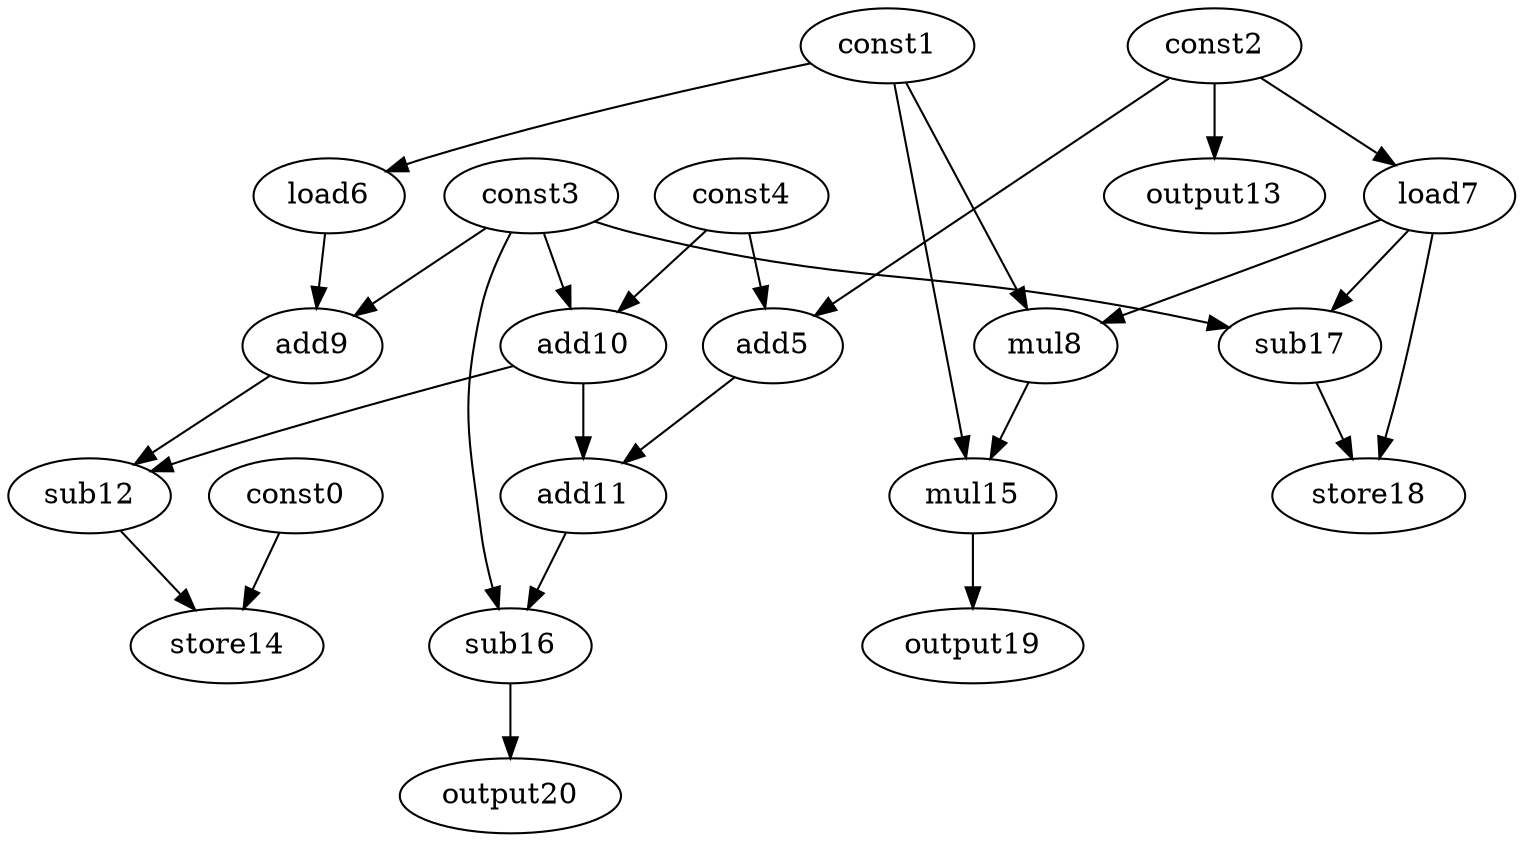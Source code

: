 digraph G { 
const0[opcode=const]; 
const1[opcode=const]; 
const2[opcode=const]; 
const3[opcode=const]; 
const4[opcode=const]; 
add5[opcode=add]; 
load6[opcode=load]; 
load7[opcode=load]; 
mul8[opcode=mul]; 
add9[opcode=add]; 
add10[opcode=add]; 
add11[opcode=add]; 
sub12[opcode=sub]; 
output13[opcode=output]; 
store14[opcode=store]; 
mul15[opcode=mul]; 
sub16[opcode=sub]; 
sub17[opcode=sub]; 
store18[opcode=store]; 
output19[opcode=output]; 
output20[opcode=output]; 
const2->add5[operand=0];
const4->add5[operand=1];
const1->load6[operand=0];
const2->load7[operand=0];
const3->add10[operand=0];
const4->add10[operand=1];
const2->output13[operand=0];
const1->mul8[operand=0];
load7->mul8[operand=1];
const3->add9[operand=0];
load6->add9[operand=1];
add10->add11[operand=0];
add5->add11[operand=1];
const3->sub17[operand=0];
load7->sub17[operand=1];
add9->sub12[operand=0];
add10->sub12[operand=1];
mul8->mul15[operand=0];
const1->mul15[operand=1];
const3->sub16[operand=0];
add11->sub16[operand=1];
sub17->store18[operand=0];
load7->store18[operand=1];
const0->store14[operand=0];
sub12->store14[operand=1];
mul15->output19[operand=0];
sub16->output20[operand=0];
}
